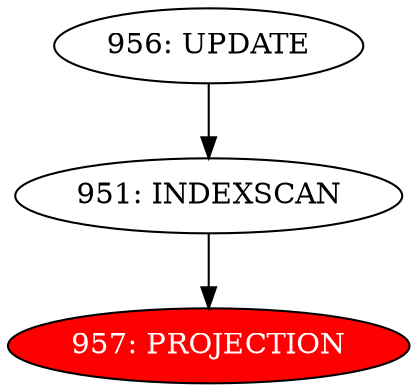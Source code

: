 digraph name {
951 [label="951: INDEXSCAN" ];
951 -> 957;
957 [label="957: PROJECTION" fontcolor="white" style="filled" fillcolor="red"];
956 [label="956: UPDATE" ];
956 -> 951;

}

